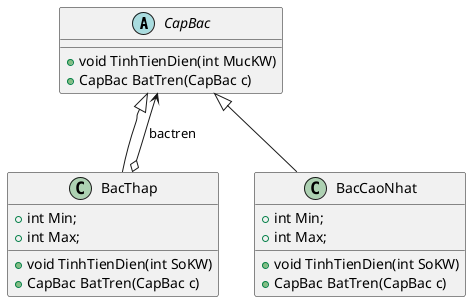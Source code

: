 @startuml
abstract class CapBac{
    + void TinhTienDien(int MucKW)
    + CapBac BatTren(CapBac c)
}
class BacThap{
    + int Min;
    + int Max;
    + void TinhTienDien(int SoKW)
    + CapBac BatTren(CapBac c)
}
class BacCaoNhat{
    + int Min;
    + int Max;
    + void TinhTienDien(int SoKW)
    + CapBac BatTren(CapBac c)
}

CapBac <|-- BacThap
CapBac <|-- BacCaoNhat
BacThap o--> CapBac : bactren
@enduml